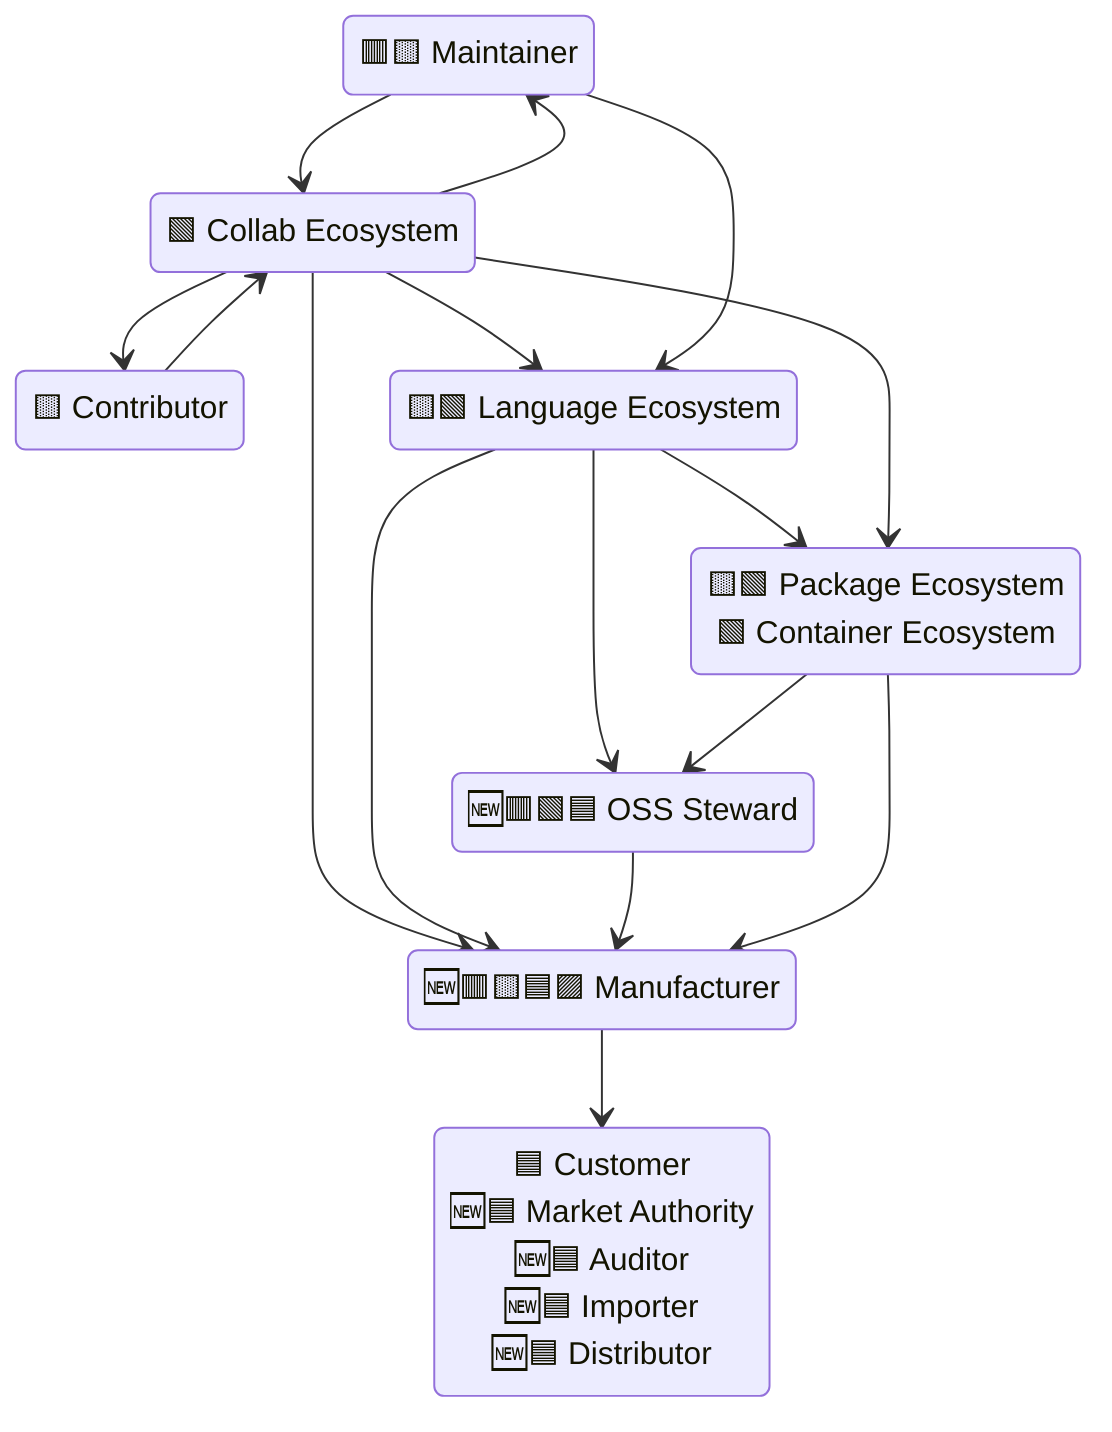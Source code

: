 stateDiagram-v2
    direction TB

    state "🟥🟨 Maintainer" as environment_maintainer
    state "🟨 Contributor" as environment_contributor
    state "🟩 Collab Ecosystem" as ecosystem_repo
    state "🟨🟩 Language Ecosystem" as ecosystem_lang
    state "🟨🟩 Package Ecosystem<br>🟩 Container Ecosystem" as ecosystem_package
    %%state "🟨🟩 Package Ecosystem" as ecosystem_package
    %%state "🟩 Container Ecosystem" as ecosystem_container
    state "🆕🟥🟩🟦 OSS Steward" as ecosystem_steward
    state "🆕🟥🟨🟦🟪 Manufacturer" as environment_manufacturer
    state "🟦 Customer<br>🆕🟦 Market Authority<br>🆕🟦 Auditor<br>🆕🟦 Importer<br>🆕🟦 Distributor" as authority_auditor

    %%[*]                      --> environment_maintainer
    ecosystem_repo           --> environment_maintainer
    ecosystem_lang           --> ecosystem_package
    ecosystem_repo           --> ecosystem_package
    ecosystem_repo           --> ecosystem_lang
    %%ecosystem_repo           --> ecosystem_container
    ecosystem_repo           --> environment_manufacturer
    ecosystem_repo           --> environment_contributor
    environment_contributor  --> ecosystem_repo           
    environment_maintainer   --> ecosystem_lang
    environment_maintainer   --> ecosystem_repo
    %%ecosystem_package        --> ecosystem_container
    %%ecosystem_lang           --> ecosystem_container
    ecosystem_lang           --> ecosystem_steward
    ecosystem_lang           --> environment_manufacturer
    ecosystem_steward        --> environment_manufacturer
    ecosystem_package        --> ecosystem_steward
    %%ecosystem_container      --> ecosystem_steward
    environment_manufacturer --> authority_auditor
    %%ecosystem_container      --> environment_manufacturer
    ecosystem_package        --> environment_manufacturer
    %%ecosystem_lang           --> ecosystem_lang
    %%ecosystem_package        --> ecosystem_package
    %%authority_auditor        --> [*]

    %% Copyright © 2025 Salve J. Nilsen <sjn@oslo.pm>
    %% Some rights reserved. Licensed CC-BY-SA-4.0